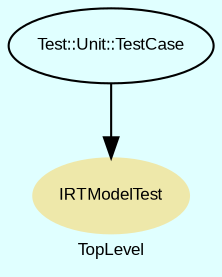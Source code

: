 digraph TopLevel {
    label = "TopLevel"
    compound = true
    fontname = Arial
    fontsize = 8
    bgcolor = lightcyan1
    node [
        color = black,
        fontname = Arial,
        fontsize = 8
    ]

    IRTModelTest [
        fontcolor = black,
        shape = ellipse,
        URL = "classes/IRTModelTest.html",
        color = palegoldenrod,
        style = filled,
        label = "IRTModelTest"
    ]

    Test__Unit__TestCase [
        URL = "classes/Test/Unit/TestCase.html",
        label = "Test::Unit::TestCase"
    ]

    Test__Unit__TestCase -> IRTModelTest [

    ]

}

